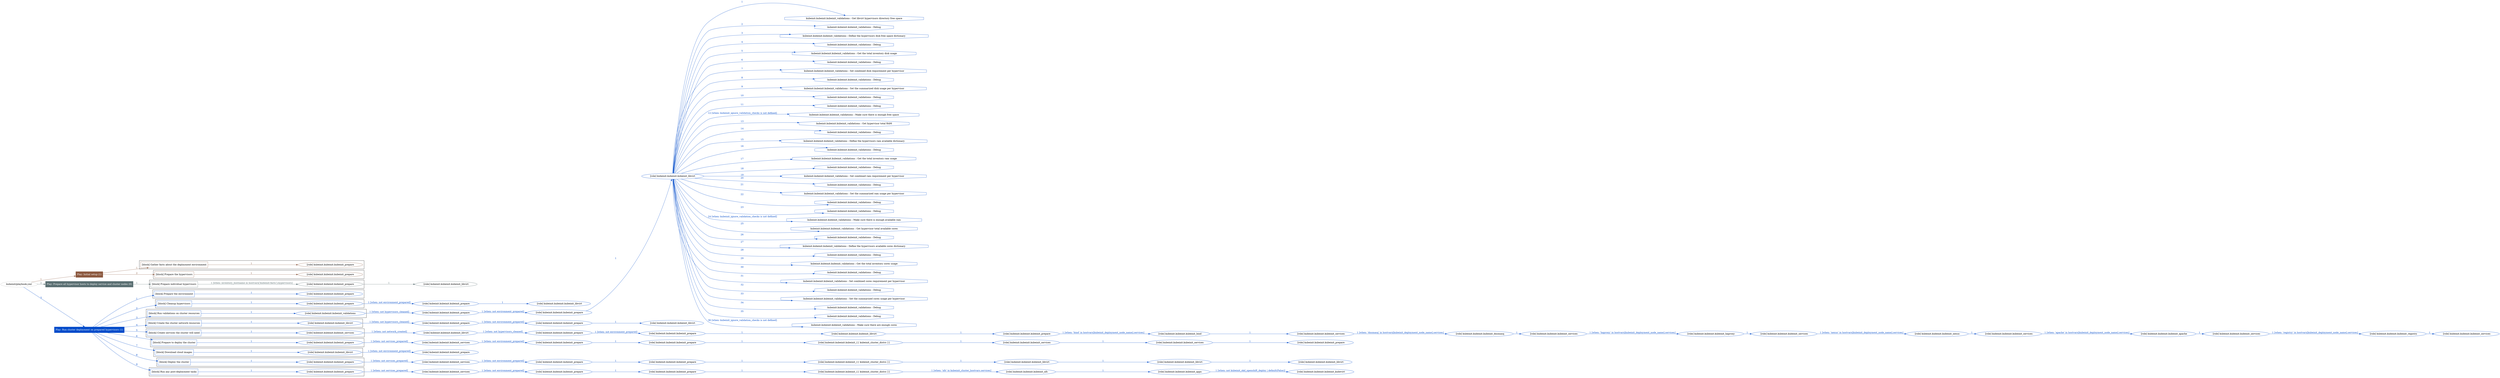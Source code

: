 digraph {
	graph [concentrate=true ordering=in rankdir=LR ratio=fill]
	edge [esep=5 sep=10]
	"kubeinit/playbook.yml" [id=root_node style=dotted]
	play_cd42a16d [label="Play: Initial setup (1)" color="#8c5940" fontcolor="#ffffff" id=play_cd42a16d shape=box style=filled tooltip=localhost]
	"kubeinit/playbook.yml" -> play_cd42a16d [label="1 " color="#8c5940" fontcolor="#8c5940" id=edge_46339c52 labeltooltip="1 " tooltip="1 "]
	subgraph "kubeinit.kubeinit.kubeinit_prepare" {
		role_035fbcbe [label="[role] kubeinit.kubeinit.kubeinit_prepare" color="#8c5940" id=role_035fbcbe tooltip="kubeinit.kubeinit.kubeinit_prepare"]
	}
	subgraph "kubeinit.kubeinit.kubeinit_prepare" {
		role_ed51beaa [label="[role] kubeinit.kubeinit.kubeinit_prepare" color="#8c5940" id=role_ed51beaa tooltip="kubeinit.kubeinit.kubeinit_prepare"]
	}
	subgraph "Play: Initial setup (1)" {
		play_cd42a16d -> block_75fcb898 [label=1 color="#8c5940" fontcolor="#8c5940" id=edge_f876f6ba labeltooltip=1 tooltip=1]
		subgraph cluster_block_75fcb898 {
			block_75fcb898 [label="[block] Gather facts about the deployment environment" color="#8c5940" id=block_75fcb898 labeltooltip="Gather facts about the deployment environment" shape=box tooltip="Gather facts about the deployment environment"]
			block_75fcb898 -> role_035fbcbe [label="1 " color="#8c5940" fontcolor="#8c5940" id=edge_8056ac37 labeltooltip="1 " tooltip="1 "]
		}
		play_cd42a16d -> block_e33c808f [label=2 color="#8c5940" fontcolor="#8c5940" id=edge_44c14ab0 labeltooltip=2 tooltip=2]
		subgraph cluster_block_e33c808f {
			block_e33c808f [label="[block] Prepare the hypervisors" color="#8c5940" id=block_e33c808f labeltooltip="Prepare the hypervisors" shape=box tooltip="Prepare the hypervisors"]
			block_e33c808f -> role_ed51beaa [label="1 " color="#8c5940" fontcolor="#8c5940" id=edge_92f8474b labeltooltip="1 " tooltip="1 "]
		}
	}
	play_fc4eeb2b [label="Play: Prepare all hypervisor hosts to deploy service and cluster nodes (0)" color="#5a6f72" fontcolor="#ffffff" id=play_fc4eeb2b shape=box style=filled tooltip="Play: Prepare all hypervisor hosts to deploy service and cluster nodes (0)"]
	"kubeinit/playbook.yml" -> play_fc4eeb2b [label="2 " color="#5a6f72" fontcolor="#5a6f72" id=edge_a304b32a labeltooltip="2 " tooltip="2 "]
	subgraph "kubeinit.kubeinit.kubeinit_libvirt" {
		role_6bfb45f0 [label="[role] kubeinit.kubeinit.kubeinit_libvirt" color="#5a6f72" id=role_6bfb45f0 tooltip="kubeinit.kubeinit.kubeinit_libvirt"]
	}
	subgraph "kubeinit.kubeinit.kubeinit_prepare" {
		role_7dc0b749 [label="[role] kubeinit.kubeinit.kubeinit_prepare" color="#5a6f72" id=role_7dc0b749 tooltip="kubeinit.kubeinit.kubeinit_prepare"]
		role_7dc0b749 -> role_6bfb45f0 [label="1 " color="#5a6f72" fontcolor="#5a6f72" id=edge_051a0b6d labeltooltip="1 " tooltip="1 "]
	}
	subgraph "Play: Prepare all hypervisor hosts to deploy service and cluster nodes (0)" {
		play_fc4eeb2b -> block_d8043d35 [label=1 color="#5a6f72" fontcolor="#5a6f72" id=edge_18f0e37e labeltooltip=1 tooltip=1]
		subgraph cluster_block_d8043d35 {
			block_d8043d35 [label="[block] Prepare individual hypervisors" color="#5a6f72" id=block_d8043d35 labeltooltip="Prepare individual hypervisors" shape=box tooltip="Prepare individual hypervisors"]
			block_d8043d35 -> role_7dc0b749 [label="1 [when: inventory_hostname in hostvars['kubeinit-facts'].hypervisors]" color="#5a6f72" fontcolor="#5a6f72" id=edge_47b2bd0a labeltooltip="1 [when: inventory_hostname in hostvars['kubeinit-facts'].hypervisors]" tooltip="1 [when: inventory_hostname in hostvars['kubeinit-facts'].hypervisors]"]
		}
	}
	play_c7097675 [label="Play: Run cluster deployment on prepared hypervisors (1)" color="#024bca" fontcolor="#ffffff" id=play_c7097675 shape=box style=filled tooltip=localhost]
	"kubeinit/playbook.yml" -> play_c7097675 [label="3 " color="#024bca" fontcolor="#024bca" id=edge_fcdae3f3 labeltooltip="3 " tooltip="3 "]
	subgraph "kubeinit.kubeinit.kubeinit_prepare" {
		role_9b75ab2a [label="[role] kubeinit.kubeinit.kubeinit_prepare" color="#024bca" id=role_9b75ab2a tooltip="kubeinit.kubeinit.kubeinit_prepare"]
	}
	subgraph "kubeinit.kubeinit.kubeinit_libvirt" {
		role_0e01fdc7 [label="[role] kubeinit.kubeinit.kubeinit_libvirt" color="#024bca" id=role_0e01fdc7 tooltip="kubeinit.kubeinit.kubeinit_libvirt"]
	}
	subgraph "kubeinit.kubeinit.kubeinit_prepare" {
		role_7722dc56 [label="[role] kubeinit.kubeinit.kubeinit_prepare" color="#024bca" id=role_7722dc56 tooltip="kubeinit.kubeinit.kubeinit_prepare"]
		role_7722dc56 -> role_0e01fdc7 [label="1 " color="#024bca" fontcolor="#024bca" id=edge_ee1f090f labeltooltip="1 " tooltip="1 "]
	}
	subgraph "kubeinit.kubeinit.kubeinit_prepare" {
		role_3cf9d089 [label="[role] kubeinit.kubeinit.kubeinit_prepare" color="#024bca" id=role_3cf9d089 tooltip="kubeinit.kubeinit.kubeinit_prepare"]
		role_3cf9d089 -> role_7722dc56 [label="1 [when: not environment_prepared]" color="#024bca" fontcolor="#024bca" id=edge_6908ddca labeltooltip="1 [when: not environment_prepared]" tooltip="1 [when: not environment_prepared]"]
	}
	subgraph "kubeinit.kubeinit.kubeinit_libvirt" {
		role_18a40d90 [label="[role] kubeinit.kubeinit.kubeinit_libvirt" color="#024bca" id=role_18a40d90 tooltip="kubeinit.kubeinit.kubeinit_libvirt"]
		task_540b35c7 [label="kubeinit.kubeinit.kubeinit_validations : Get libvirt hypervisors directory free space" color="#024bca" id=task_540b35c7 shape=octagon tooltip="kubeinit.kubeinit.kubeinit_validations : Get libvirt hypervisors directory free space"]
		role_18a40d90 -> task_540b35c7 [label="1 " color="#024bca" fontcolor="#024bca" id=edge_b80951b8 labeltooltip="1 " tooltip="1 "]
		task_0644043f [label="kubeinit.kubeinit.kubeinit_validations : Debug" color="#024bca" id=task_0644043f shape=octagon tooltip="kubeinit.kubeinit.kubeinit_validations : Debug"]
		role_18a40d90 -> task_0644043f [label="2 " color="#024bca" fontcolor="#024bca" id=edge_ab47d9f8 labeltooltip="2 " tooltip="2 "]
		task_ab1be662 [label="kubeinit.kubeinit.kubeinit_validations : Define the hypervisors disk free space dictionary" color="#024bca" id=task_ab1be662 shape=octagon tooltip="kubeinit.kubeinit.kubeinit_validations : Define the hypervisors disk free space dictionary"]
		role_18a40d90 -> task_ab1be662 [label="3 " color="#024bca" fontcolor="#024bca" id=edge_521c64c0 labeltooltip="3 " tooltip="3 "]
		task_e3760200 [label="kubeinit.kubeinit.kubeinit_validations : Debug" color="#024bca" id=task_e3760200 shape=octagon tooltip="kubeinit.kubeinit.kubeinit_validations : Debug"]
		role_18a40d90 -> task_e3760200 [label="4 " color="#024bca" fontcolor="#024bca" id=edge_a140f23a labeltooltip="4 " tooltip="4 "]
		task_b56408a9 [label="kubeinit.kubeinit.kubeinit_validations : Get the total inventory disk usage" color="#024bca" id=task_b56408a9 shape=octagon tooltip="kubeinit.kubeinit.kubeinit_validations : Get the total inventory disk usage"]
		role_18a40d90 -> task_b56408a9 [label="5 " color="#024bca" fontcolor="#024bca" id=edge_192abe59 labeltooltip="5 " tooltip="5 "]
		task_9183dcb4 [label="kubeinit.kubeinit.kubeinit_validations : Debug" color="#024bca" id=task_9183dcb4 shape=octagon tooltip="kubeinit.kubeinit.kubeinit_validations : Debug"]
		role_18a40d90 -> task_9183dcb4 [label="6 " color="#024bca" fontcolor="#024bca" id=edge_de154660 labeltooltip="6 " tooltip="6 "]
		task_6cfd66f6 [label="kubeinit.kubeinit.kubeinit_validations : Set combined disk requirement per hypervisor" color="#024bca" id=task_6cfd66f6 shape=octagon tooltip="kubeinit.kubeinit.kubeinit_validations : Set combined disk requirement per hypervisor"]
		role_18a40d90 -> task_6cfd66f6 [label="7 " color="#024bca" fontcolor="#024bca" id=edge_22602c42 labeltooltip="7 " tooltip="7 "]
		task_50b140a2 [label="kubeinit.kubeinit.kubeinit_validations : Debug" color="#024bca" id=task_50b140a2 shape=octagon tooltip="kubeinit.kubeinit.kubeinit_validations : Debug"]
		role_18a40d90 -> task_50b140a2 [label="8 " color="#024bca" fontcolor="#024bca" id=edge_1b3feb4f labeltooltip="8 " tooltip="8 "]
		task_7fa61ece [label="kubeinit.kubeinit.kubeinit_validations : Set the summarized disk usage per hypervisor" color="#024bca" id=task_7fa61ece shape=octagon tooltip="kubeinit.kubeinit.kubeinit_validations : Set the summarized disk usage per hypervisor"]
		role_18a40d90 -> task_7fa61ece [label="9 " color="#024bca" fontcolor="#024bca" id=edge_77db71ef labeltooltip="9 " tooltip="9 "]
		task_4f41ab6e [label="kubeinit.kubeinit.kubeinit_validations : Debug" color="#024bca" id=task_4f41ab6e shape=octagon tooltip="kubeinit.kubeinit.kubeinit_validations : Debug"]
		role_18a40d90 -> task_4f41ab6e [label="10 " color="#024bca" fontcolor="#024bca" id=edge_35765f6c labeltooltip="10 " tooltip="10 "]
		task_2dc0f0c9 [label="kubeinit.kubeinit.kubeinit_validations : Debug" color="#024bca" id=task_2dc0f0c9 shape=octagon tooltip="kubeinit.kubeinit.kubeinit_validations : Debug"]
		role_18a40d90 -> task_2dc0f0c9 [label="11 " color="#024bca" fontcolor="#024bca" id=edge_7ec6c25e labeltooltip="11 " tooltip="11 "]
		task_95111f20 [label="kubeinit.kubeinit.kubeinit_validations : Make sure there is enough free space" color="#024bca" id=task_95111f20 shape=octagon tooltip="kubeinit.kubeinit.kubeinit_validations : Make sure there is enough free space"]
		role_18a40d90 -> task_95111f20 [label="12 [when: kubeinit_ignore_validation_checks is not defined]" color="#024bca" fontcolor="#024bca" id=edge_846e2c72 labeltooltip="12 [when: kubeinit_ignore_validation_checks is not defined]" tooltip="12 [when: kubeinit_ignore_validation_checks is not defined]"]
		task_f1e821ee [label="kubeinit.kubeinit.kubeinit_validations : Get hypervisor total RAM" color="#024bca" id=task_f1e821ee shape=octagon tooltip="kubeinit.kubeinit.kubeinit_validations : Get hypervisor total RAM"]
		role_18a40d90 -> task_f1e821ee [label="13 " color="#024bca" fontcolor="#024bca" id=edge_58dda2d1 labeltooltip="13 " tooltip="13 "]
		task_328bfa2f [label="kubeinit.kubeinit.kubeinit_validations : Debug" color="#024bca" id=task_328bfa2f shape=octagon tooltip="kubeinit.kubeinit.kubeinit_validations : Debug"]
		role_18a40d90 -> task_328bfa2f [label="14 " color="#024bca" fontcolor="#024bca" id=edge_800c1cf1 labeltooltip="14 " tooltip="14 "]
		task_68c7bb55 [label="kubeinit.kubeinit.kubeinit_validations : Define the hypervisors ram available dictionary" color="#024bca" id=task_68c7bb55 shape=octagon tooltip="kubeinit.kubeinit.kubeinit_validations : Define the hypervisors ram available dictionary"]
		role_18a40d90 -> task_68c7bb55 [label="15 " color="#024bca" fontcolor="#024bca" id=edge_2b5142b3 labeltooltip="15 " tooltip="15 "]
		task_31e44321 [label="kubeinit.kubeinit.kubeinit_validations : Debug" color="#024bca" id=task_31e44321 shape=octagon tooltip="kubeinit.kubeinit.kubeinit_validations : Debug"]
		role_18a40d90 -> task_31e44321 [label="16 " color="#024bca" fontcolor="#024bca" id=edge_1b8b9cd6 labeltooltip="16 " tooltip="16 "]
		task_57be16d7 [label="kubeinit.kubeinit.kubeinit_validations : Get the total inventory ram usage" color="#024bca" id=task_57be16d7 shape=octagon tooltip="kubeinit.kubeinit.kubeinit_validations : Get the total inventory ram usage"]
		role_18a40d90 -> task_57be16d7 [label="17 " color="#024bca" fontcolor="#024bca" id=edge_5fbc6c25 labeltooltip="17 " tooltip="17 "]
		task_cbc0b567 [label="kubeinit.kubeinit.kubeinit_validations : Debug" color="#024bca" id=task_cbc0b567 shape=octagon tooltip="kubeinit.kubeinit.kubeinit_validations : Debug"]
		role_18a40d90 -> task_cbc0b567 [label="18 " color="#024bca" fontcolor="#024bca" id=edge_a105064e labeltooltip="18 " tooltip="18 "]
		task_20176fbb [label="kubeinit.kubeinit.kubeinit_validations : Set combined ram requirement per hypervisor" color="#024bca" id=task_20176fbb shape=octagon tooltip="kubeinit.kubeinit.kubeinit_validations : Set combined ram requirement per hypervisor"]
		role_18a40d90 -> task_20176fbb [label="19 " color="#024bca" fontcolor="#024bca" id=edge_3223ad3a labeltooltip="19 " tooltip="19 "]
		task_abbe0aee [label="kubeinit.kubeinit.kubeinit_validations : Debug" color="#024bca" id=task_abbe0aee shape=octagon tooltip="kubeinit.kubeinit.kubeinit_validations : Debug"]
		role_18a40d90 -> task_abbe0aee [label="20 " color="#024bca" fontcolor="#024bca" id=edge_c765e7f2 labeltooltip="20 " tooltip="20 "]
		task_002625da [label="kubeinit.kubeinit.kubeinit_validations : Set the summarized ram usage per hypervisor" color="#024bca" id=task_002625da shape=octagon tooltip="kubeinit.kubeinit.kubeinit_validations : Set the summarized ram usage per hypervisor"]
		role_18a40d90 -> task_002625da [label="21 " color="#024bca" fontcolor="#024bca" id=edge_eecfdd00 labeltooltip="21 " tooltip="21 "]
		task_5531af84 [label="kubeinit.kubeinit.kubeinit_validations : Debug" color="#024bca" id=task_5531af84 shape=octagon tooltip="kubeinit.kubeinit.kubeinit_validations : Debug"]
		role_18a40d90 -> task_5531af84 [label="22 " color="#024bca" fontcolor="#024bca" id=edge_381fd760 labeltooltip="22 " tooltip="22 "]
		task_a97c1fc5 [label="kubeinit.kubeinit.kubeinit_validations : Debug" color="#024bca" id=task_a97c1fc5 shape=octagon tooltip="kubeinit.kubeinit.kubeinit_validations : Debug"]
		role_18a40d90 -> task_a97c1fc5 [label="23 " color="#024bca" fontcolor="#024bca" id=edge_9896bf04 labeltooltip="23 " tooltip="23 "]
		task_726dcbba [label="kubeinit.kubeinit.kubeinit_validations : Make sure there is enough available ram" color="#024bca" id=task_726dcbba shape=octagon tooltip="kubeinit.kubeinit.kubeinit_validations : Make sure there is enough available ram"]
		role_18a40d90 -> task_726dcbba [label="24 [when: kubeinit_ignore_validation_checks is not defined]" color="#024bca" fontcolor="#024bca" id=edge_6fd2e7a5 labeltooltip="24 [when: kubeinit_ignore_validation_checks is not defined]" tooltip="24 [when: kubeinit_ignore_validation_checks is not defined]"]
		task_c92d0e9e [label="kubeinit.kubeinit.kubeinit_validations : Get hypervisor total available cores" color="#024bca" id=task_c92d0e9e shape=octagon tooltip="kubeinit.kubeinit.kubeinit_validations : Get hypervisor total available cores"]
		role_18a40d90 -> task_c92d0e9e [label="25 " color="#024bca" fontcolor="#024bca" id=edge_7e185f79 labeltooltip="25 " tooltip="25 "]
		task_88de749d [label="kubeinit.kubeinit.kubeinit_validations : Debug" color="#024bca" id=task_88de749d shape=octagon tooltip="kubeinit.kubeinit.kubeinit_validations : Debug"]
		role_18a40d90 -> task_88de749d [label="26 " color="#024bca" fontcolor="#024bca" id=edge_c43fd022 labeltooltip="26 " tooltip="26 "]
		task_b8cb4115 [label="kubeinit.kubeinit.kubeinit_validations : Define the hypervisors available cores dictionary" color="#024bca" id=task_b8cb4115 shape=octagon tooltip="kubeinit.kubeinit.kubeinit_validations : Define the hypervisors available cores dictionary"]
		role_18a40d90 -> task_b8cb4115 [label="27 " color="#024bca" fontcolor="#024bca" id=edge_4e313b58 labeltooltip="27 " tooltip="27 "]
		task_c6b6168a [label="kubeinit.kubeinit.kubeinit_validations : Debug" color="#024bca" id=task_c6b6168a shape=octagon tooltip="kubeinit.kubeinit.kubeinit_validations : Debug"]
		role_18a40d90 -> task_c6b6168a [label="28 " color="#024bca" fontcolor="#024bca" id=edge_645e98b0 labeltooltip="28 " tooltip="28 "]
		task_c8f63001 [label="kubeinit.kubeinit.kubeinit_validations : Get the total inventory cores usage" color="#024bca" id=task_c8f63001 shape=octagon tooltip="kubeinit.kubeinit.kubeinit_validations : Get the total inventory cores usage"]
		role_18a40d90 -> task_c8f63001 [label="29 " color="#024bca" fontcolor="#024bca" id=edge_b80edded labeltooltip="29 " tooltip="29 "]
		task_873c002c [label="kubeinit.kubeinit.kubeinit_validations : Debug" color="#024bca" id=task_873c002c shape=octagon tooltip="kubeinit.kubeinit.kubeinit_validations : Debug"]
		role_18a40d90 -> task_873c002c [label="30 " color="#024bca" fontcolor="#024bca" id=edge_ddfd57d5 labeltooltip="30 " tooltip="30 "]
		task_ed87533f [label="kubeinit.kubeinit.kubeinit_validations : Set combined cores requirement per hypervisor" color="#024bca" id=task_ed87533f shape=octagon tooltip="kubeinit.kubeinit.kubeinit_validations : Set combined cores requirement per hypervisor"]
		role_18a40d90 -> task_ed87533f [label="31 " color="#024bca" fontcolor="#024bca" id=edge_2058f967 labeltooltip="31 " tooltip="31 "]
		task_d59e6f29 [label="kubeinit.kubeinit.kubeinit_validations : Debug" color="#024bca" id=task_d59e6f29 shape=octagon tooltip="kubeinit.kubeinit.kubeinit_validations : Debug"]
		role_18a40d90 -> task_d59e6f29 [label="32 " color="#024bca" fontcolor="#024bca" id=edge_30d902ef labeltooltip="32 " tooltip="32 "]
		task_bfdfc30b [label="kubeinit.kubeinit.kubeinit_validations : Set the summarized cores usage per hypervisor" color="#024bca" id=task_bfdfc30b shape=octagon tooltip="kubeinit.kubeinit.kubeinit_validations : Set the summarized cores usage per hypervisor"]
		role_18a40d90 -> task_bfdfc30b [label="33 " color="#024bca" fontcolor="#024bca" id=edge_38f4b87d labeltooltip="33 " tooltip="33 "]
		task_61417067 [label="kubeinit.kubeinit.kubeinit_validations : Debug" color="#024bca" id=task_61417067 shape=octagon tooltip="kubeinit.kubeinit.kubeinit_validations : Debug"]
		role_18a40d90 -> task_61417067 [label="34 " color="#024bca" fontcolor="#024bca" id=edge_b4d6afa7 labeltooltip="34 " tooltip="34 "]
		task_f0f4e4eb [label="kubeinit.kubeinit.kubeinit_validations : Debug" color="#024bca" id=task_f0f4e4eb shape=octagon tooltip="kubeinit.kubeinit.kubeinit_validations : Debug"]
		role_18a40d90 -> task_f0f4e4eb [label="35 " color="#024bca" fontcolor="#024bca" id=edge_e84fe735 labeltooltip="35 " tooltip="35 "]
		task_9aadd6a6 [label="kubeinit.kubeinit.kubeinit_validations : Make sure there are enough cores" color="#024bca" id=task_9aadd6a6 shape=octagon tooltip="kubeinit.kubeinit.kubeinit_validations : Make sure there are enough cores"]
		role_18a40d90 -> task_9aadd6a6 [label="36 [when: kubeinit_ignore_validation_checks is not defined]" color="#024bca" fontcolor="#024bca" id=edge_6208cf84 labeltooltip="36 [when: kubeinit_ignore_validation_checks is not defined]" tooltip="36 [when: kubeinit_ignore_validation_checks is not defined]"]
	}
	subgraph "kubeinit.kubeinit.kubeinit_prepare" {
		role_ac25ef8c [label="[role] kubeinit.kubeinit.kubeinit_prepare" color="#024bca" id=role_ac25ef8c tooltip="kubeinit.kubeinit.kubeinit_prepare"]
		role_ac25ef8c -> role_18a40d90 [label="1 " color="#024bca" fontcolor="#024bca" id=edge_7b95e8ac labeltooltip="1 " tooltip="1 "]
	}
	subgraph "kubeinit.kubeinit.kubeinit_prepare" {
		role_458f4ae8 [label="[role] kubeinit.kubeinit.kubeinit_prepare" color="#024bca" id=role_458f4ae8 tooltip="kubeinit.kubeinit.kubeinit_prepare"]
		role_458f4ae8 -> role_ac25ef8c [label="1 [when: not environment_prepared]" color="#024bca" fontcolor="#024bca" id=edge_8591c5d6 labeltooltip="1 [when: not environment_prepared]" tooltip="1 [when: not environment_prepared]"]
	}
	subgraph "kubeinit.kubeinit.kubeinit_validations" {
		role_99710928 [label="[role] kubeinit.kubeinit.kubeinit_validations" color="#024bca" id=role_99710928 tooltip="kubeinit.kubeinit.kubeinit_validations"]
		role_99710928 -> role_458f4ae8 [label="1 [when: not hypervisors_cleaned]" color="#024bca" fontcolor="#024bca" id=edge_ebdd81ca labeltooltip="1 [when: not hypervisors_cleaned]" tooltip="1 [when: not hypervisors_cleaned]"]
	}
	subgraph "kubeinit.kubeinit.kubeinit_libvirt" {
		role_a86cf917 [label="[role] kubeinit.kubeinit.kubeinit_libvirt" color="#024bca" id=role_a86cf917 tooltip="kubeinit.kubeinit.kubeinit_libvirt"]
	}
	subgraph "kubeinit.kubeinit.kubeinit_prepare" {
		role_e65dae06 [label="[role] kubeinit.kubeinit.kubeinit_prepare" color="#024bca" id=role_e65dae06 tooltip="kubeinit.kubeinit.kubeinit_prepare"]
		role_e65dae06 -> role_a86cf917 [label="1 " color="#024bca" fontcolor="#024bca" id=edge_9f6bf246 labeltooltip="1 " tooltip="1 "]
	}
	subgraph "kubeinit.kubeinit.kubeinit_prepare" {
		role_2dba83c4 [label="[role] kubeinit.kubeinit.kubeinit_prepare" color="#024bca" id=role_2dba83c4 tooltip="kubeinit.kubeinit.kubeinit_prepare"]
		role_2dba83c4 -> role_e65dae06 [label="1 [when: not environment_prepared]" color="#024bca" fontcolor="#024bca" id=edge_f1920f60 labeltooltip="1 [when: not environment_prepared]" tooltip="1 [when: not environment_prepared]"]
	}
	subgraph "kubeinit.kubeinit.kubeinit_libvirt" {
		role_5ee40a22 [label="[role] kubeinit.kubeinit.kubeinit_libvirt" color="#024bca" id=role_5ee40a22 tooltip="kubeinit.kubeinit.kubeinit_libvirt"]
		role_5ee40a22 -> role_2dba83c4 [label="1 [when: not hypervisors_cleaned]" color="#024bca" fontcolor="#024bca" id=edge_80543faf labeltooltip="1 [when: not hypervisors_cleaned]" tooltip="1 [when: not hypervisors_cleaned]"]
	}
	subgraph "kubeinit.kubeinit.kubeinit_services" {
		role_46e5bbfc [label="[role] kubeinit.kubeinit.kubeinit_services" color="#024bca" id=role_46e5bbfc tooltip="kubeinit.kubeinit.kubeinit_services"]
	}
	subgraph "kubeinit.kubeinit.kubeinit_registry" {
		role_4b44fb9b [label="[role] kubeinit.kubeinit.kubeinit_registry" color="#024bca" id=role_4b44fb9b tooltip="kubeinit.kubeinit.kubeinit_registry"]
		role_4b44fb9b -> role_46e5bbfc [label="1 " color="#024bca" fontcolor="#024bca" id=edge_9d79664e labeltooltip="1 " tooltip="1 "]
	}
	subgraph "kubeinit.kubeinit.kubeinit_services" {
		role_dde56800 [label="[role] kubeinit.kubeinit.kubeinit_services" color="#024bca" id=role_dde56800 tooltip="kubeinit.kubeinit.kubeinit_services"]
		role_dde56800 -> role_4b44fb9b [label="1 [when: 'registry' in hostvars[kubeinit_deployment_node_name].services]" color="#024bca" fontcolor="#024bca" id=edge_d2e7e939 labeltooltip="1 [when: 'registry' in hostvars[kubeinit_deployment_node_name].services]" tooltip="1 [when: 'registry' in hostvars[kubeinit_deployment_node_name].services]"]
	}
	subgraph "kubeinit.kubeinit.kubeinit_apache" {
		role_000f1bec [label="[role] kubeinit.kubeinit.kubeinit_apache" color="#024bca" id=role_000f1bec tooltip="kubeinit.kubeinit.kubeinit_apache"]
		role_000f1bec -> role_dde56800 [label="1 " color="#024bca" fontcolor="#024bca" id=edge_075c1032 labeltooltip="1 " tooltip="1 "]
	}
	subgraph "kubeinit.kubeinit.kubeinit_services" {
		role_14ba3e4f [label="[role] kubeinit.kubeinit.kubeinit_services" color="#024bca" id=role_14ba3e4f tooltip="kubeinit.kubeinit.kubeinit_services"]
		role_14ba3e4f -> role_000f1bec [label="1 [when: 'apache' in hostvars[kubeinit_deployment_node_name].services]" color="#024bca" fontcolor="#024bca" id=edge_3ea32217 labeltooltip="1 [when: 'apache' in hostvars[kubeinit_deployment_node_name].services]" tooltip="1 [when: 'apache' in hostvars[kubeinit_deployment_node_name].services]"]
	}
	subgraph "kubeinit.kubeinit.kubeinit_nexus" {
		role_61587d3b [label="[role] kubeinit.kubeinit.kubeinit_nexus" color="#024bca" id=role_61587d3b tooltip="kubeinit.kubeinit.kubeinit_nexus"]
		role_61587d3b -> role_14ba3e4f [label="1 " color="#024bca" fontcolor="#024bca" id=edge_f92472fa labeltooltip="1 " tooltip="1 "]
	}
	subgraph "kubeinit.kubeinit.kubeinit_services" {
		role_99f0f48d [label="[role] kubeinit.kubeinit.kubeinit_services" color="#024bca" id=role_99f0f48d tooltip="kubeinit.kubeinit.kubeinit_services"]
		role_99f0f48d -> role_61587d3b [label="1 [when: 'nexus' in hostvars[kubeinit_deployment_node_name].services]" color="#024bca" fontcolor="#024bca" id=edge_c14bddd7 labeltooltip="1 [when: 'nexus' in hostvars[kubeinit_deployment_node_name].services]" tooltip="1 [when: 'nexus' in hostvars[kubeinit_deployment_node_name].services]"]
	}
	subgraph "kubeinit.kubeinit.kubeinit_haproxy" {
		role_df186e51 [label="[role] kubeinit.kubeinit.kubeinit_haproxy" color="#024bca" id=role_df186e51 tooltip="kubeinit.kubeinit.kubeinit_haproxy"]
		role_df186e51 -> role_99f0f48d [label="1 " color="#024bca" fontcolor="#024bca" id=edge_be295714 labeltooltip="1 " tooltip="1 "]
	}
	subgraph "kubeinit.kubeinit.kubeinit_services" {
		role_c61dc888 [label="[role] kubeinit.kubeinit.kubeinit_services" color="#024bca" id=role_c61dc888 tooltip="kubeinit.kubeinit.kubeinit_services"]
		role_c61dc888 -> role_df186e51 [label="1 [when: 'haproxy' in hostvars[kubeinit_deployment_node_name].services]" color="#024bca" fontcolor="#024bca" id=edge_3579ab51 labeltooltip="1 [when: 'haproxy' in hostvars[kubeinit_deployment_node_name].services]" tooltip="1 [when: 'haproxy' in hostvars[kubeinit_deployment_node_name].services]"]
	}
	subgraph "kubeinit.kubeinit.kubeinit_dnsmasq" {
		role_37f890cd [label="[role] kubeinit.kubeinit.kubeinit_dnsmasq" color="#024bca" id=role_37f890cd tooltip="kubeinit.kubeinit.kubeinit_dnsmasq"]
		role_37f890cd -> role_c61dc888 [label="1 " color="#024bca" fontcolor="#024bca" id=edge_b6da7142 labeltooltip="1 " tooltip="1 "]
	}
	subgraph "kubeinit.kubeinit.kubeinit_services" {
		role_640743a4 [label="[role] kubeinit.kubeinit.kubeinit_services" color="#024bca" id=role_640743a4 tooltip="kubeinit.kubeinit.kubeinit_services"]
		role_640743a4 -> role_37f890cd [label="1 [when: 'dnsmasq' in hostvars[kubeinit_deployment_node_name].services]" color="#024bca" fontcolor="#024bca" id=edge_8a1498a9 labeltooltip="1 [when: 'dnsmasq' in hostvars[kubeinit_deployment_node_name].services]" tooltip="1 [when: 'dnsmasq' in hostvars[kubeinit_deployment_node_name].services]"]
	}
	subgraph "kubeinit.kubeinit.kubeinit_bind" {
		role_6b613dc7 [label="[role] kubeinit.kubeinit.kubeinit_bind" color="#024bca" id=role_6b613dc7 tooltip="kubeinit.kubeinit.kubeinit_bind"]
		role_6b613dc7 -> role_640743a4 [label="1 " color="#024bca" fontcolor="#024bca" id=edge_89aac852 labeltooltip="1 " tooltip="1 "]
	}
	subgraph "kubeinit.kubeinit.kubeinit_prepare" {
		role_d2d52492 [label="[role] kubeinit.kubeinit.kubeinit_prepare" color="#024bca" id=role_d2d52492 tooltip="kubeinit.kubeinit.kubeinit_prepare"]
		role_d2d52492 -> role_6b613dc7 [label="1 [when: 'bind' in hostvars[kubeinit_deployment_node_name].services]" color="#024bca" fontcolor="#024bca" id=edge_ff736272 labeltooltip="1 [when: 'bind' in hostvars[kubeinit_deployment_node_name].services]" tooltip="1 [when: 'bind' in hostvars[kubeinit_deployment_node_name].services]"]
	}
	subgraph "kubeinit.kubeinit.kubeinit_libvirt" {
		role_de85d38a [label="[role] kubeinit.kubeinit.kubeinit_libvirt" color="#024bca" id=role_de85d38a tooltip="kubeinit.kubeinit.kubeinit_libvirt"]
		role_de85d38a -> role_d2d52492 [label="1 " color="#024bca" fontcolor="#024bca" id=edge_9089ea29 labeltooltip="1 " tooltip="1 "]
	}
	subgraph "kubeinit.kubeinit.kubeinit_prepare" {
		role_9e8deb2e [label="[role] kubeinit.kubeinit.kubeinit_prepare" color="#024bca" id=role_9e8deb2e tooltip="kubeinit.kubeinit.kubeinit_prepare"]
		role_9e8deb2e -> role_de85d38a [label="1 " color="#024bca" fontcolor="#024bca" id=edge_d37c5c33 labeltooltip="1 " tooltip="1 "]
	}
	subgraph "kubeinit.kubeinit.kubeinit_prepare" {
		role_de413c5c [label="[role] kubeinit.kubeinit.kubeinit_prepare" color="#024bca" id=role_de413c5c tooltip="kubeinit.kubeinit.kubeinit_prepare"]
		role_de413c5c -> role_9e8deb2e [label="1 [when: not environment_prepared]" color="#024bca" fontcolor="#024bca" id=edge_741e4571 labeltooltip="1 [when: not environment_prepared]" tooltip="1 [when: not environment_prepared]"]
	}
	subgraph "kubeinit.kubeinit.kubeinit_libvirt" {
		role_581877fd [label="[role] kubeinit.kubeinit.kubeinit_libvirt" color="#024bca" id=role_581877fd tooltip="kubeinit.kubeinit.kubeinit_libvirt"]
		role_581877fd -> role_de413c5c [label="1 [when: not hypervisors_cleaned]" color="#024bca" fontcolor="#024bca" id=edge_df7e7aa2 labeltooltip="1 [when: not hypervisors_cleaned]" tooltip="1 [when: not hypervisors_cleaned]"]
	}
	subgraph "kubeinit.kubeinit.kubeinit_services" {
		role_12c1797e [label="[role] kubeinit.kubeinit.kubeinit_services" color="#024bca" id=role_12c1797e tooltip="kubeinit.kubeinit.kubeinit_services"]
		role_12c1797e -> role_581877fd [label="1 [when: not network_created]" color="#024bca" fontcolor="#024bca" id=edge_0533d36c labeltooltip="1 [when: not network_created]" tooltip="1 [when: not network_created]"]
	}
	subgraph "kubeinit.kubeinit.kubeinit_prepare" {
		role_99d702c0 [label="[role] kubeinit.kubeinit.kubeinit_prepare" color="#024bca" id=role_99d702c0 tooltip="kubeinit.kubeinit.kubeinit_prepare"]
	}
	subgraph "kubeinit.kubeinit.kubeinit_services" {
		role_b9b3d923 [label="[role] kubeinit.kubeinit.kubeinit_services" color="#024bca" id=role_b9b3d923 tooltip="kubeinit.kubeinit.kubeinit_services"]
		role_b9b3d923 -> role_99d702c0 [label="1 " color="#024bca" fontcolor="#024bca" id=edge_4900b94c labeltooltip="1 " tooltip="1 "]
	}
	subgraph "kubeinit.kubeinit.kubeinit_services" {
		role_b2f2e6d1 [label="[role] kubeinit.kubeinit.kubeinit_services" color="#024bca" id=role_b2f2e6d1 tooltip="kubeinit.kubeinit.kubeinit_services"]
		role_b2f2e6d1 -> role_b9b3d923 [label="1 " color="#024bca" fontcolor="#024bca" id=edge_7f400ec5 labeltooltip="1 " tooltip="1 "]
	}
	subgraph "kubeinit.kubeinit.kubeinit_{{ kubeinit_cluster_distro }}" {
		role_15a10c03 [label="[role] kubeinit.kubeinit.kubeinit_{{ kubeinit_cluster_distro }}" color="#024bca" id=role_15a10c03 tooltip="kubeinit.kubeinit.kubeinit_{{ kubeinit_cluster_distro }}"]
		role_15a10c03 -> role_b2f2e6d1 [label="1 " color="#024bca" fontcolor="#024bca" id=edge_a2a1de86 labeltooltip="1 " tooltip="1 "]
	}
	subgraph "kubeinit.kubeinit.kubeinit_prepare" {
		role_cd1a9890 [label="[role] kubeinit.kubeinit.kubeinit_prepare" color="#024bca" id=role_cd1a9890 tooltip="kubeinit.kubeinit.kubeinit_prepare"]
		role_cd1a9890 -> role_15a10c03 [label="1 " color="#024bca" fontcolor="#024bca" id=edge_333b28da labeltooltip="1 " tooltip="1 "]
	}
	subgraph "kubeinit.kubeinit.kubeinit_prepare" {
		role_cd965711 [label="[role] kubeinit.kubeinit.kubeinit_prepare" color="#024bca" id=role_cd965711 tooltip="kubeinit.kubeinit.kubeinit_prepare"]
		role_cd965711 -> role_cd1a9890 [label="1 " color="#024bca" fontcolor="#024bca" id=edge_bef3d15d labeltooltip="1 " tooltip="1 "]
	}
	subgraph "kubeinit.kubeinit.kubeinit_services" {
		role_dab5ef35 [label="[role] kubeinit.kubeinit.kubeinit_services" color="#024bca" id=role_dab5ef35 tooltip="kubeinit.kubeinit.kubeinit_services"]
		role_dab5ef35 -> role_cd965711 [label="1 [when: not environment_prepared]" color="#024bca" fontcolor="#024bca" id=edge_4a528d93 labeltooltip="1 [when: not environment_prepared]" tooltip="1 [when: not environment_prepared]"]
	}
	subgraph "kubeinit.kubeinit.kubeinit_prepare" {
		role_924f5735 [label="[role] kubeinit.kubeinit.kubeinit_prepare" color="#024bca" id=role_924f5735 tooltip="kubeinit.kubeinit.kubeinit_prepare"]
		role_924f5735 -> role_dab5ef35 [label="1 [when: not services_prepared]" color="#024bca" fontcolor="#024bca" id=edge_be081519 labeltooltip="1 [when: not services_prepared]" tooltip="1 [when: not services_prepared]"]
	}
	subgraph "kubeinit.kubeinit.kubeinit_prepare" {
		role_e8ab721f [label="[role] kubeinit.kubeinit.kubeinit_prepare" color="#024bca" id=role_e8ab721f tooltip="kubeinit.kubeinit.kubeinit_prepare"]
	}
	subgraph "kubeinit.kubeinit.kubeinit_libvirt" {
		role_f1ab8b61 [label="[role] kubeinit.kubeinit.kubeinit_libvirt" color="#024bca" id=role_f1ab8b61 tooltip="kubeinit.kubeinit.kubeinit_libvirt"]
		role_f1ab8b61 -> role_e8ab721f [label="1 [when: not environment_prepared]" color="#024bca" fontcolor="#024bca" id=edge_07e65403 labeltooltip="1 [when: not environment_prepared]" tooltip="1 [when: not environment_prepared]"]
	}
	subgraph "kubeinit.kubeinit.kubeinit_libvirt" {
		role_0794a6c6 [label="[role] kubeinit.kubeinit.kubeinit_libvirt" color="#024bca" id=role_0794a6c6 tooltip="kubeinit.kubeinit.kubeinit_libvirt"]
	}
	subgraph "kubeinit.kubeinit.kubeinit_libvirt" {
		role_101b549a [label="[role] kubeinit.kubeinit.kubeinit_libvirt" color="#024bca" id=role_101b549a tooltip="kubeinit.kubeinit.kubeinit_libvirt"]
		role_101b549a -> role_0794a6c6 [label="1 " color="#024bca" fontcolor="#024bca" id=edge_2402a9ff labeltooltip="1 " tooltip="1 "]
	}
	subgraph "kubeinit.kubeinit.kubeinit_libvirt" {
		role_f176c548 [label="[role] kubeinit.kubeinit.kubeinit_libvirt" color="#024bca" id=role_f176c548 tooltip="kubeinit.kubeinit.kubeinit_libvirt"]
		role_f176c548 -> role_101b549a [label="1 " color="#024bca" fontcolor="#024bca" id=edge_6d5cc953 labeltooltip="1 " tooltip="1 "]
	}
	subgraph "kubeinit.kubeinit.kubeinit_{{ kubeinit_cluster_distro }}" {
		role_24147f05 [label="[role] kubeinit.kubeinit.kubeinit_{{ kubeinit_cluster_distro }}" color="#024bca" id=role_24147f05 tooltip="kubeinit.kubeinit.kubeinit_{{ kubeinit_cluster_distro }}"]
		role_24147f05 -> role_f176c548 [label="1 " color="#024bca" fontcolor="#024bca" id=edge_441c81cd labeltooltip="1 " tooltip="1 "]
	}
	subgraph "kubeinit.kubeinit.kubeinit_prepare" {
		role_1f766f38 [label="[role] kubeinit.kubeinit.kubeinit_prepare" color="#024bca" id=role_1f766f38 tooltip="kubeinit.kubeinit.kubeinit_prepare"]
		role_1f766f38 -> role_24147f05 [label="1 " color="#024bca" fontcolor="#024bca" id=edge_e899baba labeltooltip="1 " tooltip="1 "]
	}
	subgraph "kubeinit.kubeinit.kubeinit_prepare" {
		role_5da8df93 [label="[role] kubeinit.kubeinit.kubeinit_prepare" color="#024bca" id=role_5da8df93 tooltip="kubeinit.kubeinit.kubeinit_prepare"]
		role_5da8df93 -> role_1f766f38 [label="1 " color="#024bca" fontcolor="#024bca" id=edge_97a4ade2 labeltooltip="1 " tooltip="1 "]
	}
	subgraph "kubeinit.kubeinit.kubeinit_services" {
		role_171b5f5a [label="[role] kubeinit.kubeinit.kubeinit_services" color="#024bca" id=role_171b5f5a tooltip="kubeinit.kubeinit.kubeinit_services"]
		role_171b5f5a -> role_5da8df93 [label="1 [when: not environment_prepared]" color="#024bca" fontcolor="#024bca" id=edge_5eb31827 labeltooltip="1 [when: not environment_prepared]" tooltip="1 [when: not environment_prepared]"]
	}
	subgraph "kubeinit.kubeinit.kubeinit_prepare" {
		role_ac22987f [label="[role] kubeinit.kubeinit.kubeinit_prepare" color="#024bca" id=role_ac22987f tooltip="kubeinit.kubeinit.kubeinit_prepare"]
		role_ac22987f -> role_171b5f5a [label="1 [when: not services_prepared]" color="#024bca" fontcolor="#024bca" id=edge_1947038f labeltooltip="1 [when: not services_prepared]" tooltip="1 [when: not services_prepared]"]
	}
	subgraph "kubeinit.kubeinit.kubeinit_kubevirt" {
		role_98276b32 [label="[role] kubeinit.kubeinit.kubeinit_kubevirt" color="#024bca" id=role_98276b32 tooltip="kubeinit.kubeinit.kubeinit_kubevirt"]
	}
	subgraph "kubeinit.kubeinit.kubeinit_apps" {
		role_6f60138d [label="[role] kubeinit.kubeinit.kubeinit_apps" color="#024bca" id=role_6f60138d tooltip="kubeinit.kubeinit.kubeinit_apps"]
		role_6f60138d -> role_98276b32 [label="1 [when: not kubeinit_okd_openshift_deploy | default(False)]" color="#024bca" fontcolor="#024bca" id=edge_80c7e451 labeltooltip="1 [when: not kubeinit_okd_openshift_deploy | default(False)]" tooltip="1 [when: not kubeinit_okd_openshift_deploy | default(False)]"]
	}
	subgraph "kubeinit.kubeinit.kubeinit_nfs" {
		role_a3092803 [label="[role] kubeinit.kubeinit.kubeinit_nfs" color="#024bca" id=role_a3092803 tooltip="kubeinit.kubeinit.kubeinit_nfs"]
		role_a3092803 -> role_6f60138d [label="1 " color="#024bca" fontcolor="#024bca" id=edge_46ad8b9b labeltooltip="1 " tooltip="1 "]
	}
	subgraph "kubeinit.kubeinit.kubeinit_{{ kubeinit_cluster_distro }}" {
		role_0a320373 [label="[role] kubeinit.kubeinit.kubeinit_{{ kubeinit_cluster_distro }}" color="#024bca" id=role_0a320373 tooltip="kubeinit.kubeinit.kubeinit_{{ kubeinit_cluster_distro }}"]
		role_0a320373 -> role_a3092803 [label="1 [when: 'nfs' in kubeinit_cluster_hostvars.services]" color="#024bca" fontcolor="#024bca" id=edge_4095bd88 labeltooltip="1 [when: 'nfs' in kubeinit_cluster_hostvars.services]" tooltip="1 [when: 'nfs' in kubeinit_cluster_hostvars.services]"]
	}
	subgraph "kubeinit.kubeinit.kubeinit_prepare" {
		role_5ca3f33e [label="[role] kubeinit.kubeinit.kubeinit_prepare" color="#024bca" id=role_5ca3f33e tooltip="kubeinit.kubeinit.kubeinit_prepare"]
		role_5ca3f33e -> role_0a320373 [label="1 " color="#024bca" fontcolor="#024bca" id=edge_f74c571e labeltooltip="1 " tooltip="1 "]
	}
	subgraph "kubeinit.kubeinit.kubeinit_prepare" {
		role_37ce7329 [label="[role] kubeinit.kubeinit.kubeinit_prepare" color="#024bca" id=role_37ce7329 tooltip="kubeinit.kubeinit.kubeinit_prepare"]
		role_37ce7329 -> role_5ca3f33e [label="1 " color="#024bca" fontcolor="#024bca" id=edge_8aafb90e labeltooltip="1 " tooltip="1 "]
	}
	subgraph "kubeinit.kubeinit.kubeinit_services" {
		role_393b8bd0 [label="[role] kubeinit.kubeinit.kubeinit_services" color="#024bca" id=role_393b8bd0 tooltip="kubeinit.kubeinit.kubeinit_services"]
		role_393b8bd0 -> role_37ce7329 [label="1 [when: not environment_prepared]" color="#024bca" fontcolor="#024bca" id=edge_977267b2 labeltooltip="1 [when: not environment_prepared]" tooltip="1 [when: not environment_prepared]"]
	}
	subgraph "kubeinit.kubeinit.kubeinit_prepare" {
		role_122fdc1a [label="[role] kubeinit.kubeinit.kubeinit_prepare" color="#024bca" id=role_122fdc1a tooltip="kubeinit.kubeinit.kubeinit_prepare"]
		role_122fdc1a -> role_393b8bd0 [label="1 [when: not services_prepared]" color="#024bca" fontcolor="#024bca" id=edge_06bc2003 labeltooltip="1 [when: not services_prepared]" tooltip="1 [when: not services_prepared]"]
	}
	subgraph "Play: Run cluster deployment on prepared hypervisors (1)" {
		play_c7097675 -> block_09769ea9 [label=1 color="#024bca" fontcolor="#024bca" id=edge_d746e367 labeltooltip=1 tooltip=1]
		subgraph cluster_block_09769ea9 {
			block_09769ea9 [label="[block] Prepare the environment" color="#024bca" id=block_09769ea9 labeltooltip="Prepare the environment" shape=box tooltip="Prepare the environment"]
			block_09769ea9 -> role_9b75ab2a [label="1 " color="#024bca" fontcolor="#024bca" id=edge_1d144a74 labeltooltip="1 " tooltip="1 "]
		}
		play_c7097675 -> block_1297d7ca [label=2 color="#024bca" fontcolor="#024bca" id=edge_812ba122 labeltooltip=2 tooltip=2]
		subgraph cluster_block_1297d7ca {
			block_1297d7ca [label="[block] Cleanup hypervisors" color="#024bca" id=block_1297d7ca labeltooltip="Cleanup hypervisors" shape=box tooltip="Cleanup hypervisors"]
			block_1297d7ca -> role_3cf9d089 [label="1 " color="#024bca" fontcolor="#024bca" id=edge_1f99dc6a labeltooltip="1 " tooltip="1 "]
		}
		play_c7097675 -> block_c6ec2ba6 [label=3 color="#024bca" fontcolor="#024bca" id=edge_fad67d4d labeltooltip=3 tooltip=3]
		subgraph cluster_block_c6ec2ba6 {
			block_c6ec2ba6 [label="[block] Run validations on cluster resources" color="#024bca" id=block_c6ec2ba6 labeltooltip="Run validations on cluster resources" shape=box tooltip="Run validations on cluster resources"]
			block_c6ec2ba6 -> role_99710928 [label="1 " color="#024bca" fontcolor="#024bca" id=edge_96ec21d3 labeltooltip="1 " tooltip="1 "]
		}
		play_c7097675 -> block_ba66a64c [label=4 color="#024bca" fontcolor="#024bca" id=edge_03c19d11 labeltooltip=4 tooltip=4]
		subgraph cluster_block_ba66a64c {
			block_ba66a64c [label="[block] Create the cluster network resources" color="#024bca" id=block_ba66a64c labeltooltip="Create the cluster network resources" shape=box tooltip="Create the cluster network resources"]
			block_ba66a64c -> role_5ee40a22 [label="1 " color="#024bca" fontcolor="#024bca" id=edge_928f33e3 labeltooltip="1 " tooltip="1 "]
		}
		play_c7097675 -> block_cececc95 [label=5 color="#024bca" fontcolor="#024bca" id=edge_0d498e05 labeltooltip=5 tooltip=5]
		subgraph cluster_block_cececc95 {
			block_cececc95 [label="[block] Create services the cluster will need" color="#024bca" id=block_cececc95 labeltooltip="Create services the cluster will need" shape=box tooltip="Create services the cluster will need"]
			block_cececc95 -> role_12c1797e [label="1 " color="#024bca" fontcolor="#024bca" id=edge_1ac9d354 labeltooltip="1 " tooltip="1 "]
		}
		play_c7097675 -> block_be06006c [label=6 color="#024bca" fontcolor="#024bca" id=edge_71154d8f labeltooltip=6 tooltip=6]
		subgraph cluster_block_be06006c {
			block_be06006c [label="[block] Prepare to deploy the cluster" color="#024bca" id=block_be06006c labeltooltip="Prepare to deploy the cluster" shape=box tooltip="Prepare to deploy the cluster"]
			block_be06006c -> role_924f5735 [label="1 " color="#024bca" fontcolor="#024bca" id=edge_7c2b9d1c labeltooltip="1 " tooltip="1 "]
		}
		play_c7097675 -> block_b31a2e10 [label=7 color="#024bca" fontcolor="#024bca" id=edge_0620cbd1 labeltooltip=7 tooltip=7]
		subgraph cluster_block_b31a2e10 {
			block_b31a2e10 [label="[block] Download cloud images" color="#024bca" id=block_b31a2e10 labeltooltip="Download cloud images" shape=box tooltip="Download cloud images"]
			block_b31a2e10 -> role_f1ab8b61 [label="1 " color="#024bca" fontcolor="#024bca" id=edge_e2bfbd66 labeltooltip="1 " tooltip="1 "]
		}
		play_c7097675 -> block_636c6ea2 [label=8 color="#024bca" fontcolor="#024bca" id=edge_df2d6a4e labeltooltip=8 tooltip=8]
		subgraph cluster_block_636c6ea2 {
			block_636c6ea2 [label="[block] Deploy the cluster" color="#024bca" id=block_636c6ea2 labeltooltip="Deploy the cluster" shape=box tooltip="Deploy the cluster"]
			block_636c6ea2 -> role_ac22987f [label="1 " color="#024bca" fontcolor="#024bca" id=edge_8341963a labeltooltip="1 " tooltip="1 "]
		}
		play_c7097675 -> block_0ac6b853 [label=9 color="#024bca" fontcolor="#024bca" id=edge_388bf9f9 labeltooltip=9 tooltip=9]
		subgraph cluster_block_0ac6b853 {
			block_0ac6b853 [label="[block] Run any post-deployment tasks" color="#024bca" id=block_0ac6b853 labeltooltip="Run any post-deployment tasks" shape=box tooltip="Run any post-deployment tasks"]
			block_0ac6b853 -> role_122fdc1a [label="1 " color="#024bca" fontcolor="#024bca" id=edge_09ac9546 labeltooltip="1 " tooltip="1 "]
		}
	}
}
